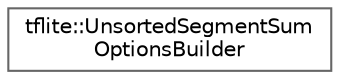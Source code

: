 digraph "Graphical Class Hierarchy"
{
 // LATEX_PDF_SIZE
  bgcolor="transparent";
  edge [fontname=Helvetica,fontsize=10,labelfontname=Helvetica,labelfontsize=10];
  node [fontname=Helvetica,fontsize=10,shape=box,height=0.2,width=0.4];
  rankdir="LR";
  Node0 [id="Node000000",label="tflite::UnsortedSegmentSum\lOptionsBuilder",height=0.2,width=0.4,color="grey40", fillcolor="white", style="filled",URL="$structtflite_1_1_unsorted_segment_sum_options_builder.html",tooltip=" "];
}
